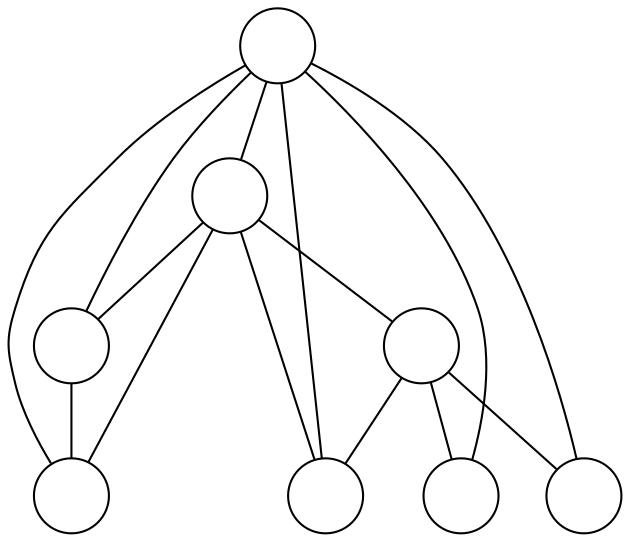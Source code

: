 graph G {
  node[label="", shape=circle]
  0;
  1;
  2;
  3;
  4;
  5;
  6;
  7;
  4 -- 0;
  5 -- 1;
  5 -- 2;
  5 -- 3;
  6 -- 0;
  6 -- 1;
  6 -- 4;
  6 -- 5;
  7 -- 0;
  7 -- 1;
  7 -- 2;
  7 -- 3;
  7 -- 4;
  7 -- 6;
}
